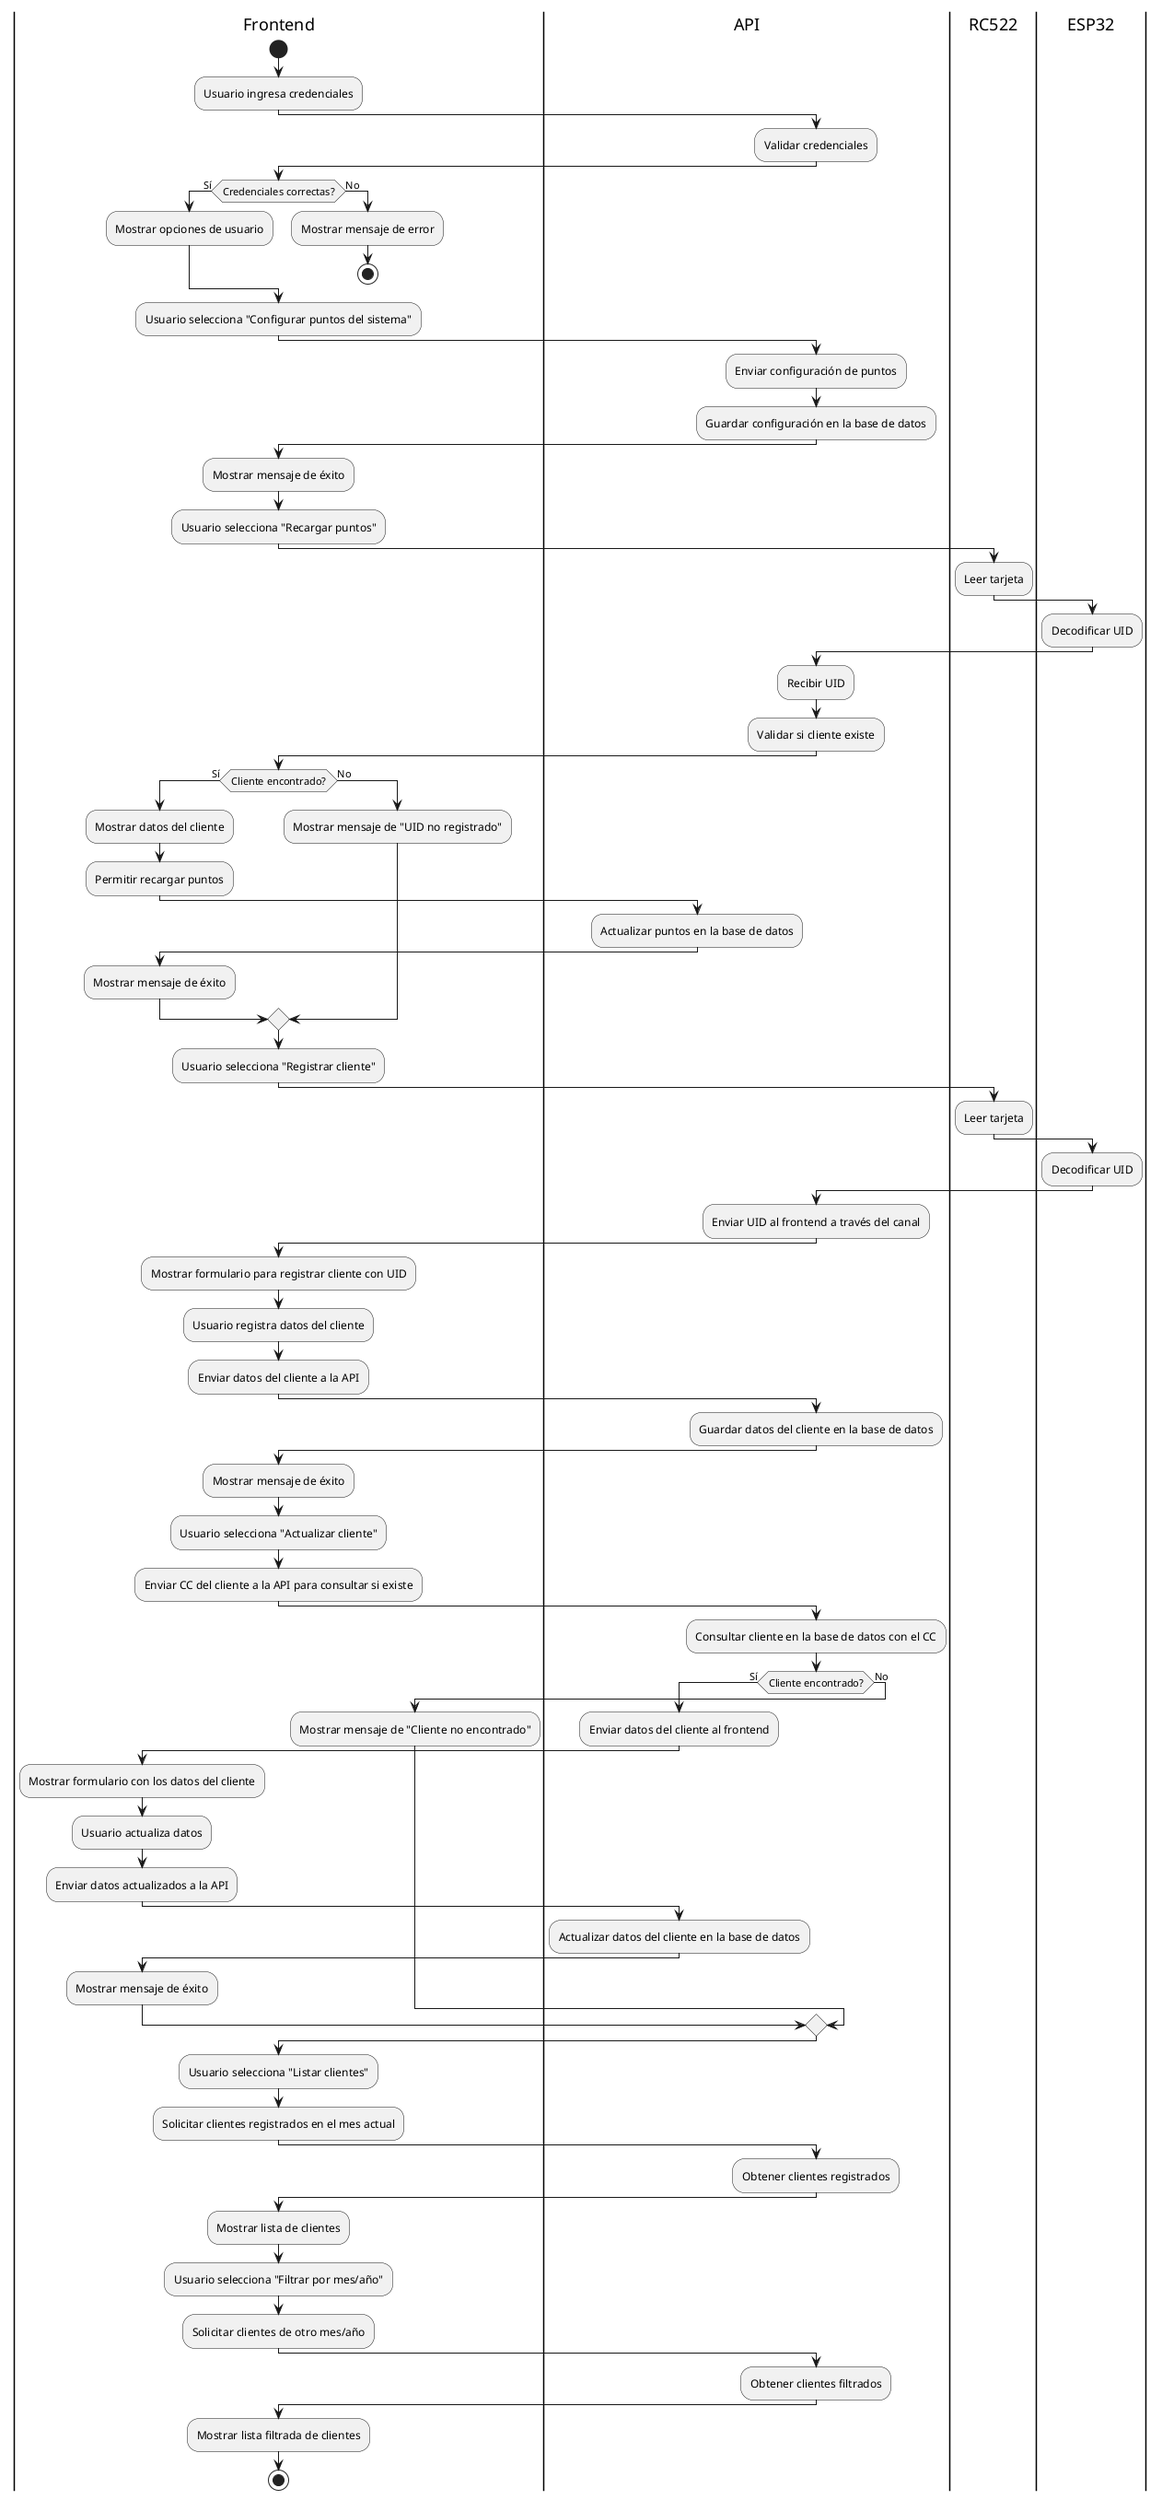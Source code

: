 @startuml
|Frontend|
start
:Usuario ingresa credenciales;
|API|
:Validar credenciales;
|Frontend|
if (Credenciales correctas?) then (Sí)
  :Mostrar opciones de usuario;
else (No)
  :Mostrar mensaje de error;
  stop
endif

|Frontend|
:Usuario selecciona "Configurar puntos del sistema";
|API|
:Enviar configuración de puntos;
:Guardar configuración en la base de datos;
|Frontend|
:Mostrar mensaje de éxito;

|Frontend|
:Usuario selecciona "Recargar puntos";
|RC522|
:Leer tarjeta;
|ESP32|
:Decodificar UID;
|API|
:Recibir UID;
:Validar si cliente existe;
|Frontend|
if (Cliente encontrado?) then (Sí)
  :Mostrar datos del cliente;
  :Permitir recargar puntos;
  |API|
  :Actualizar puntos en la base de datos;
  |Frontend|
  :Mostrar mensaje de éxito;
else (No)
  :Mostrar mensaje de "UID no registrado";
endif

|Frontend|
:Usuario selecciona "Registrar cliente";
|RC522|
:Leer tarjeta;
|ESP32|
:Decodificar UID;
|API|
:Enviar UID al frontend a través del canal;
|Frontend|
:Mostrar formulario para registrar cliente con UID;
:Usuario registra datos del cliente;
:Enviar datos del cliente a la API;
|API|
:Guardar datos del cliente en la base de datos;
|Frontend|
:Mostrar mensaje de éxito;

|Frontend|
:Usuario selecciona "Actualizar cliente";
|Frontend|
:Enviar CC del cliente a la API para consultar si existe;
|API|
:Consultar cliente en la base de datos con el CC;
if (Cliente encontrado?) then (Sí)
  |API|
  :Enviar datos del cliente al frontend;
  |Frontend|
  :Mostrar formulario con los datos del cliente;
  :Usuario actualiza datos;
  :Enviar datos actualizados a la API;
  |API|
  :Actualizar datos del cliente en la base de datos;
  |Frontend|
  :Mostrar mensaje de éxito;
else (No)
  :Mostrar mensaje de "Cliente no encontrado";
endif

|Frontend|
:Usuario selecciona "Listar clientes";
|Frontend|
:Solicitar clientes registrados en el mes actual;
|API|
:Obtener clientes registrados;
|Frontend|
:Mostrar lista de clientes;
|Frontend|
:Usuario selecciona "Filtrar por mes/año";
|Frontend|
:Solicitar clientes de otro mes/año;
|API|
:Obtener clientes filtrados;
|Frontend|
:Mostrar lista filtrada de clientes;
stop
@enduml